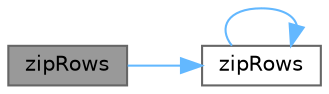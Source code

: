 digraph "zipRows"
{
 // LATEX_PDF_SIZE
  bgcolor="transparent";
  edge [fontname=Helvetica,fontsize=10,labelfontname=Helvetica,labelfontsize=10];
  node [fontname=Helvetica,fontsize=10,shape=box,height=0.2,width=0.4];
  rankdir="LR";
  Node1 [id="Node000001",label="zipRows",height=0.2,width=0.4,color="gray40", fillcolor="grey60", style="filled", fontcolor="black",tooltip=" "];
  Node1 -> Node2 [id="edge1_Node000001_Node000002",color="steelblue1",style="solid",tooltip=" "];
  Node2 [id="Node000002",label="zipRows",height=0.2,width=0.4,color="grey40", fillcolor="white", style="filled",URL="$namespaceFoam.html#a1c8dc5dd60acac02733ca0c63988f04f",tooltip=" "];
  Node2 -> Node2 [id="edge2_Node000002_Node000002",color="steelblue1",style="solid",tooltip=" "];
}
